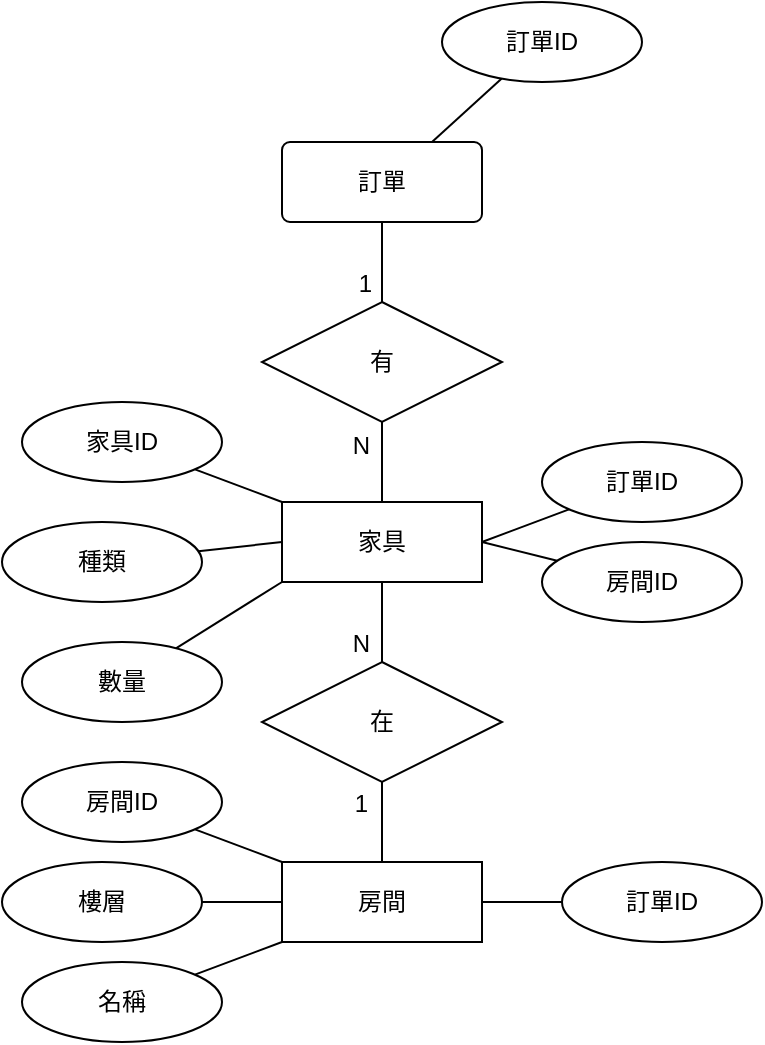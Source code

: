 <mxfile version="13.1.6" type="device"><diagram id="IbDiDI-LKX19H985bPwL" name="第1頁"><mxGraphModel dx="834" dy="395" grid="1" gridSize="10" guides="1" tooltips="1" connect="1" arrows="1" fold="1" page="1" pageScale="1" pageWidth="827" pageHeight="1169" math="0" shadow="0"><root><mxCell id="0"/><mxCell id="1" parent="0"/><mxCell id="nUcayMFlDz_Rx86Y0MQc-1" value="家具" style="whiteSpace=wrap;html=1;align=center;" parent="1" vertex="1"><mxGeometry x="350" y="710" width="100" height="40" as="geometry"/></mxCell><mxCell id="nUcayMFlDz_Rx86Y0MQc-3" style="rounded=0;orthogonalLoop=1;jettySize=auto;html=1;entryX=0;entryY=0;entryDx=0;entryDy=0;endArrow=none;endFill=0;" parent="1" source="nUcayMFlDz_Rx86Y0MQc-2" target="nUcayMFlDz_Rx86Y0MQc-1" edge="1"><mxGeometry relative="1" as="geometry"/></mxCell><mxCell id="nUcayMFlDz_Rx86Y0MQc-2" value="家具ID" style="ellipse;whiteSpace=wrap;html=1;align=center;" parent="1" vertex="1"><mxGeometry x="220" y="660" width="100" height="40" as="geometry"/></mxCell><mxCell id="nUcayMFlDz_Rx86Y0MQc-5" style="edgeStyle=none;rounded=0;orthogonalLoop=1;jettySize=auto;html=1;entryX=0;entryY=0.5;entryDx=0;entryDy=0;endArrow=none;endFill=0;" parent="1" source="nUcayMFlDz_Rx86Y0MQc-4" target="nUcayMFlDz_Rx86Y0MQc-1" edge="1"><mxGeometry relative="1" as="geometry"/></mxCell><mxCell id="nUcayMFlDz_Rx86Y0MQc-4" value="種類" style="ellipse;whiteSpace=wrap;html=1;align=center;" parent="1" vertex="1"><mxGeometry x="210" y="720" width="100" height="40" as="geometry"/></mxCell><mxCell id="nUcayMFlDz_Rx86Y0MQc-6" style="edgeStyle=none;rounded=0;orthogonalLoop=1;jettySize=auto;html=1;exitX=1;exitY=1;exitDx=0;exitDy=0;endArrow=none;endFill=0;" parent="1" source="nUcayMFlDz_Rx86Y0MQc-4" target="nUcayMFlDz_Rx86Y0MQc-4" edge="1"><mxGeometry relative="1" as="geometry"/></mxCell><mxCell id="nUcayMFlDz_Rx86Y0MQc-7" value="訂單" style="rounded=1;arcSize=10;whiteSpace=wrap;html=1;align=center;" parent="1" vertex="1"><mxGeometry x="350" y="530" width="100" height="40" as="geometry"/></mxCell><mxCell id="nUcayMFlDz_Rx86Y0MQc-9" style="edgeStyle=none;rounded=0;orthogonalLoop=1;jettySize=auto;html=1;entryX=0.75;entryY=0;entryDx=0;entryDy=0;endArrow=none;endFill=0;" parent="1" source="nUcayMFlDz_Rx86Y0MQc-8" target="nUcayMFlDz_Rx86Y0MQc-7" edge="1"><mxGeometry relative="1" as="geometry"/></mxCell><mxCell id="nUcayMFlDz_Rx86Y0MQc-8" value="訂單ID" style="ellipse;whiteSpace=wrap;html=1;align=center;" parent="1" vertex="1"><mxGeometry x="430" y="460" width="100" height="40" as="geometry"/></mxCell><mxCell id="nUcayMFlDz_Rx86Y0MQc-10" value="有" style="shape=rhombus;perimeter=rhombusPerimeter;whiteSpace=wrap;html=1;align=center;" parent="1" vertex="1"><mxGeometry x="340" y="610" width="120" height="60" as="geometry"/></mxCell><mxCell id="nUcayMFlDz_Rx86Y0MQc-14" style="edgeStyle=none;rounded=0;orthogonalLoop=1;jettySize=auto;html=1;entryX=1;entryY=0.5;entryDx=0;entryDy=0;endArrow=none;endFill=0;" parent="1" source="nUcayMFlDz_Rx86Y0MQc-13" target="nUcayMFlDz_Rx86Y0MQc-1" edge="1"><mxGeometry relative="1" as="geometry"/></mxCell><mxCell id="nUcayMFlDz_Rx86Y0MQc-13" value="訂單ID" style="ellipse;whiteSpace=wrap;html=1;align=center;" parent="1" vertex="1"><mxGeometry x="480" y="680" width="100" height="40" as="geometry"/></mxCell><mxCell id="nUcayMFlDz_Rx86Y0MQc-19" style="edgeStyle=none;rounded=0;orthogonalLoop=1;jettySize=auto;html=1;entryX=0;entryY=1;entryDx=0;entryDy=0;endArrow=none;endFill=0;" parent="1" source="nUcayMFlDz_Rx86Y0MQc-18" target="nUcayMFlDz_Rx86Y0MQc-1" edge="1"><mxGeometry relative="1" as="geometry"/></mxCell><mxCell id="nUcayMFlDz_Rx86Y0MQc-18" value="數量" style="ellipse;whiteSpace=wrap;html=1;align=center;" parent="1" vertex="1"><mxGeometry x="220" y="780" width="100" height="40" as="geometry"/></mxCell><mxCell id="YPmxwHrzakUV6kSmje4O-1" value="房間" style="whiteSpace=wrap;html=1;align=center;" vertex="1" parent="1"><mxGeometry x="350" y="890" width="100" height="40" as="geometry"/></mxCell><mxCell id="YPmxwHrzakUV6kSmje4O-6" style="rounded=0;orthogonalLoop=1;jettySize=auto;html=1;entryX=0;entryY=0;entryDx=0;entryDy=0;endArrow=none;endFill=0;" edge="1" parent="1" source="YPmxwHrzakUV6kSmje4O-3" target="YPmxwHrzakUV6kSmje4O-1"><mxGeometry relative="1" as="geometry"/></mxCell><mxCell id="YPmxwHrzakUV6kSmje4O-3" value="房間ID" style="ellipse;whiteSpace=wrap;html=1;align=center;" vertex="1" parent="1"><mxGeometry x="220" y="840" width="100" height="40" as="geometry"/></mxCell><mxCell id="YPmxwHrzakUV6kSmje4O-8" style="edgeStyle=none;rounded=0;orthogonalLoop=1;jettySize=auto;html=1;entryX=1;entryY=0.5;entryDx=0;entryDy=0;endArrow=none;endFill=0;" edge="1" parent="1" source="YPmxwHrzakUV6kSmje4O-4" target="YPmxwHrzakUV6kSmje4O-1"><mxGeometry relative="1" as="geometry"/></mxCell><mxCell id="YPmxwHrzakUV6kSmje4O-4" value="訂單ID" style="ellipse;whiteSpace=wrap;html=1;align=center;" vertex="1" parent="1"><mxGeometry x="490" y="890" width="100" height="40" as="geometry"/></mxCell><mxCell id="YPmxwHrzakUV6kSmje4O-7" style="edgeStyle=none;rounded=0;orthogonalLoop=1;jettySize=auto;html=1;entryX=0;entryY=0.5;entryDx=0;entryDy=0;endArrow=none;endFill=0;" edge="1" parent="1" source="YPmxwHrzakUV6kSmje4O-5" target="YPmxwHrzakUV6kSmje4O-1"><mxGeometry relative="1" as="geometry"/></mxCell><mxCell id="YPmxwHrzakUV6kSmje4O-5" value="樓層" style="ellipse;whiteSpace=wrap;html=1;align=center;" vertex="1" parent="1"><mxGeometry x="210" y="890" width="100" height="40" as="geometry"/></mxCell><mxCell id="YPmxwHrzakUV6kSmje4O-9" value="在" style="shape=rhombus;perimeter=rhombusPerimeter;whiteSpace=wrap;html=1;align=center;" vertex="1" parent="1"><mxGeometry x="340" y="790" width="120" height="60" as="geometry"/></mxCell><mxCell id="YPmxwHrzakUV6kSmje4O-13" style="edgeStyle=none;rounded=0;orthogonalLoop=1;jettySize=auto;html=1;entryX=0;entryY=1;entryDx=0;entryDy=0;endArrow=none;endFill=0;" edge="1" parent="1" source="YPmxwHrzakUV6kSmje4O-12" target="YPmxwHrzakUV6kSmje4O-1"><mxGeometry relative="1" as="geometry"/></mxCell><mxCell id="YPmxwHrzakUV6kSmje4O-12" value="名稱" style="ellipse;whiteSpace=wrap;html=1;align=center;" vertex="1" parent="1"><mxGeometry x="220" y="940" width="100" height="40" as="geometry"/></mxCell><mxCell id="YPmxwHrzakUV6kSmje4O-14" value="" style="endArrow=none;html=1;rounded=0;exitX=0.5;exitY=0;exitDx=0;exitDy=0;entryX=0.5;entryY=1;entryDx=0;entryDy=0;" edge="1" parent="1" source="nUcayMFlDz_Rx86Y0MQc-1" target="nUcayMFlDz_Rx86Y0MQc-10"><mxGeometry relative="1" as="geometry"><mxPoint x="480" y="650" as="sourcePoint"/><mxPoint x="640" y="650" as="targetPoint"/></mxGeometry></mxCell><mxCell id="YPmxwHrzakUV6kSmje4O-15" value="N" style="resizable=0;html=1;align=right;verticalAlign=bottom;" connectable="0" vertex="1" parent="YPmxwHrzakUV6kSmje4O-14"><mxGeometry x="1" relative="1" as="geometry"><mxPoint x="-6" y="20" as="offset"/></mxGeometry></mxCell><mxCell id="YPmxwHrzakUV6kSmje4O-16" value="" style="endArrow=none;html=1;rounded=0;exitX=0.5;exitY=1;exitDx=0;exitDy=0;entryX=0.5;entryY=0;entryDx=0;entryDy=0;" edge="1" parent="1" source="nUcayMFlDz_Rx86Y0MQc-7" target="nUcayMFlDz_Rx86Y0MQc-10"><mxGeometry relative="1" as="geometry"><mxPoint x="330" y="770" as="sourcePoint"/><mxPoint x="390" y="600" as="targetPoint"/></mxGeometry></mxCell><mxCell id="YPmxwHrzakUV6kSmje4O-17" value="1" style="resizable=0;html=1;align=right;verticalAlign=bottom;" connectable="0" vertex="1" parent="YPmxwHrzakUV6kSmje4O-16"><mxGeometry x="1" relative="1" as="geometry"><mxPoint x="-5" y="-1" as="offset"/></mxGeometry></mxCell><mxCell id="YPmxwHrzakUV6kSmje4O-18" value="" style="endArrow=none;html=1;rounded=0;exitX=0.5;exitY=0;exitDx=0;exitDy=0;entryX=0.5;entryY=1;entryDx=0;entryDy=0;" edge="1" parent="1" source="YPmxwHrzakUV6kSmje4O-1" target="YPmxwHrzakUV6kSmje4O-9"><mxGeometry relative="1" as="geometry"><mxPoint x="150" y="850" as="sourcePoint"/><mxPoint x="310" y="850" as="targetPoint"/></mxGeometry></mxCell><mxCell id="YPmxwHrzakUV6kSmje4O-19" value="1" style="resizable=0;html=1;align=right;verticalAlign=bottom;" connectable="0" vertex="1" parent="YPmxwHrzakUV6kSmje4O-18"><mxGeometry x="1" relative="1" as="geometry"><mxPoint x="-7" y="19" as="offset"/></mxGeometry></mxCell><mxCell id="YPmxwHrzakUV6kSmje4O-20" value="" style="endArrow=none;html=1;rounded=0;exitX=0.5;exitY=1;exitDx=0;exitDy=0;" edge="1" parent="1" source="nUcayMFlDz_Rx86Y0MQc-1" target="YPmxwHrzakUV6kSmje4O-9"><mxGeometry relative="1" as="geometry"><mxPoint x="150" y="850" as="sourcePoint"/><mxPoint x="310" y="850" as="targetPoint"/></mxGeometry></mxCell><mxCell id="YPmxwHrzakUV6kSmje4O-21" value="N" style="resizable=0;html=1;align=right;verticalAlign=bottom;" connectable="0" vertex="1" parent="YPmxwHrzakUV6kSmje4O-20"><mxGeometry x="1" relative="1" as="geometry"><mxPoint x="-6" y="-1" as="offset"/></mxGeometry></mxCell><mxCell id="YPmxwHrzakUV6kSmje4O-23" style="edgeStyle=none;rounded=0;orthogonalLoop=1;jettySize=auto;html=1;entryX=1;entryY=0.5;entryDx=0;entryDy=0;endArrow=none;endFill=0;" edge="1" parent="1" source="YPmxwHrzakUV6kSmje4O-22" target="nUcayMFlDz_Rx86Y0MQc-1"><mxGeometry relative="1" as="geometry"/></mxCell><mxCell id="YPmxwHrzakUV6kSmje4O-22" value="房間ID" style="ellipse;whiteSpace=wrap;html=1;align=center;" vertex="1" parent="1"><mxGeometry x="480" y="730" width="100" height="40" as="geometry"/></mxCell></root></mxGraphModel></diagram></mxfile>